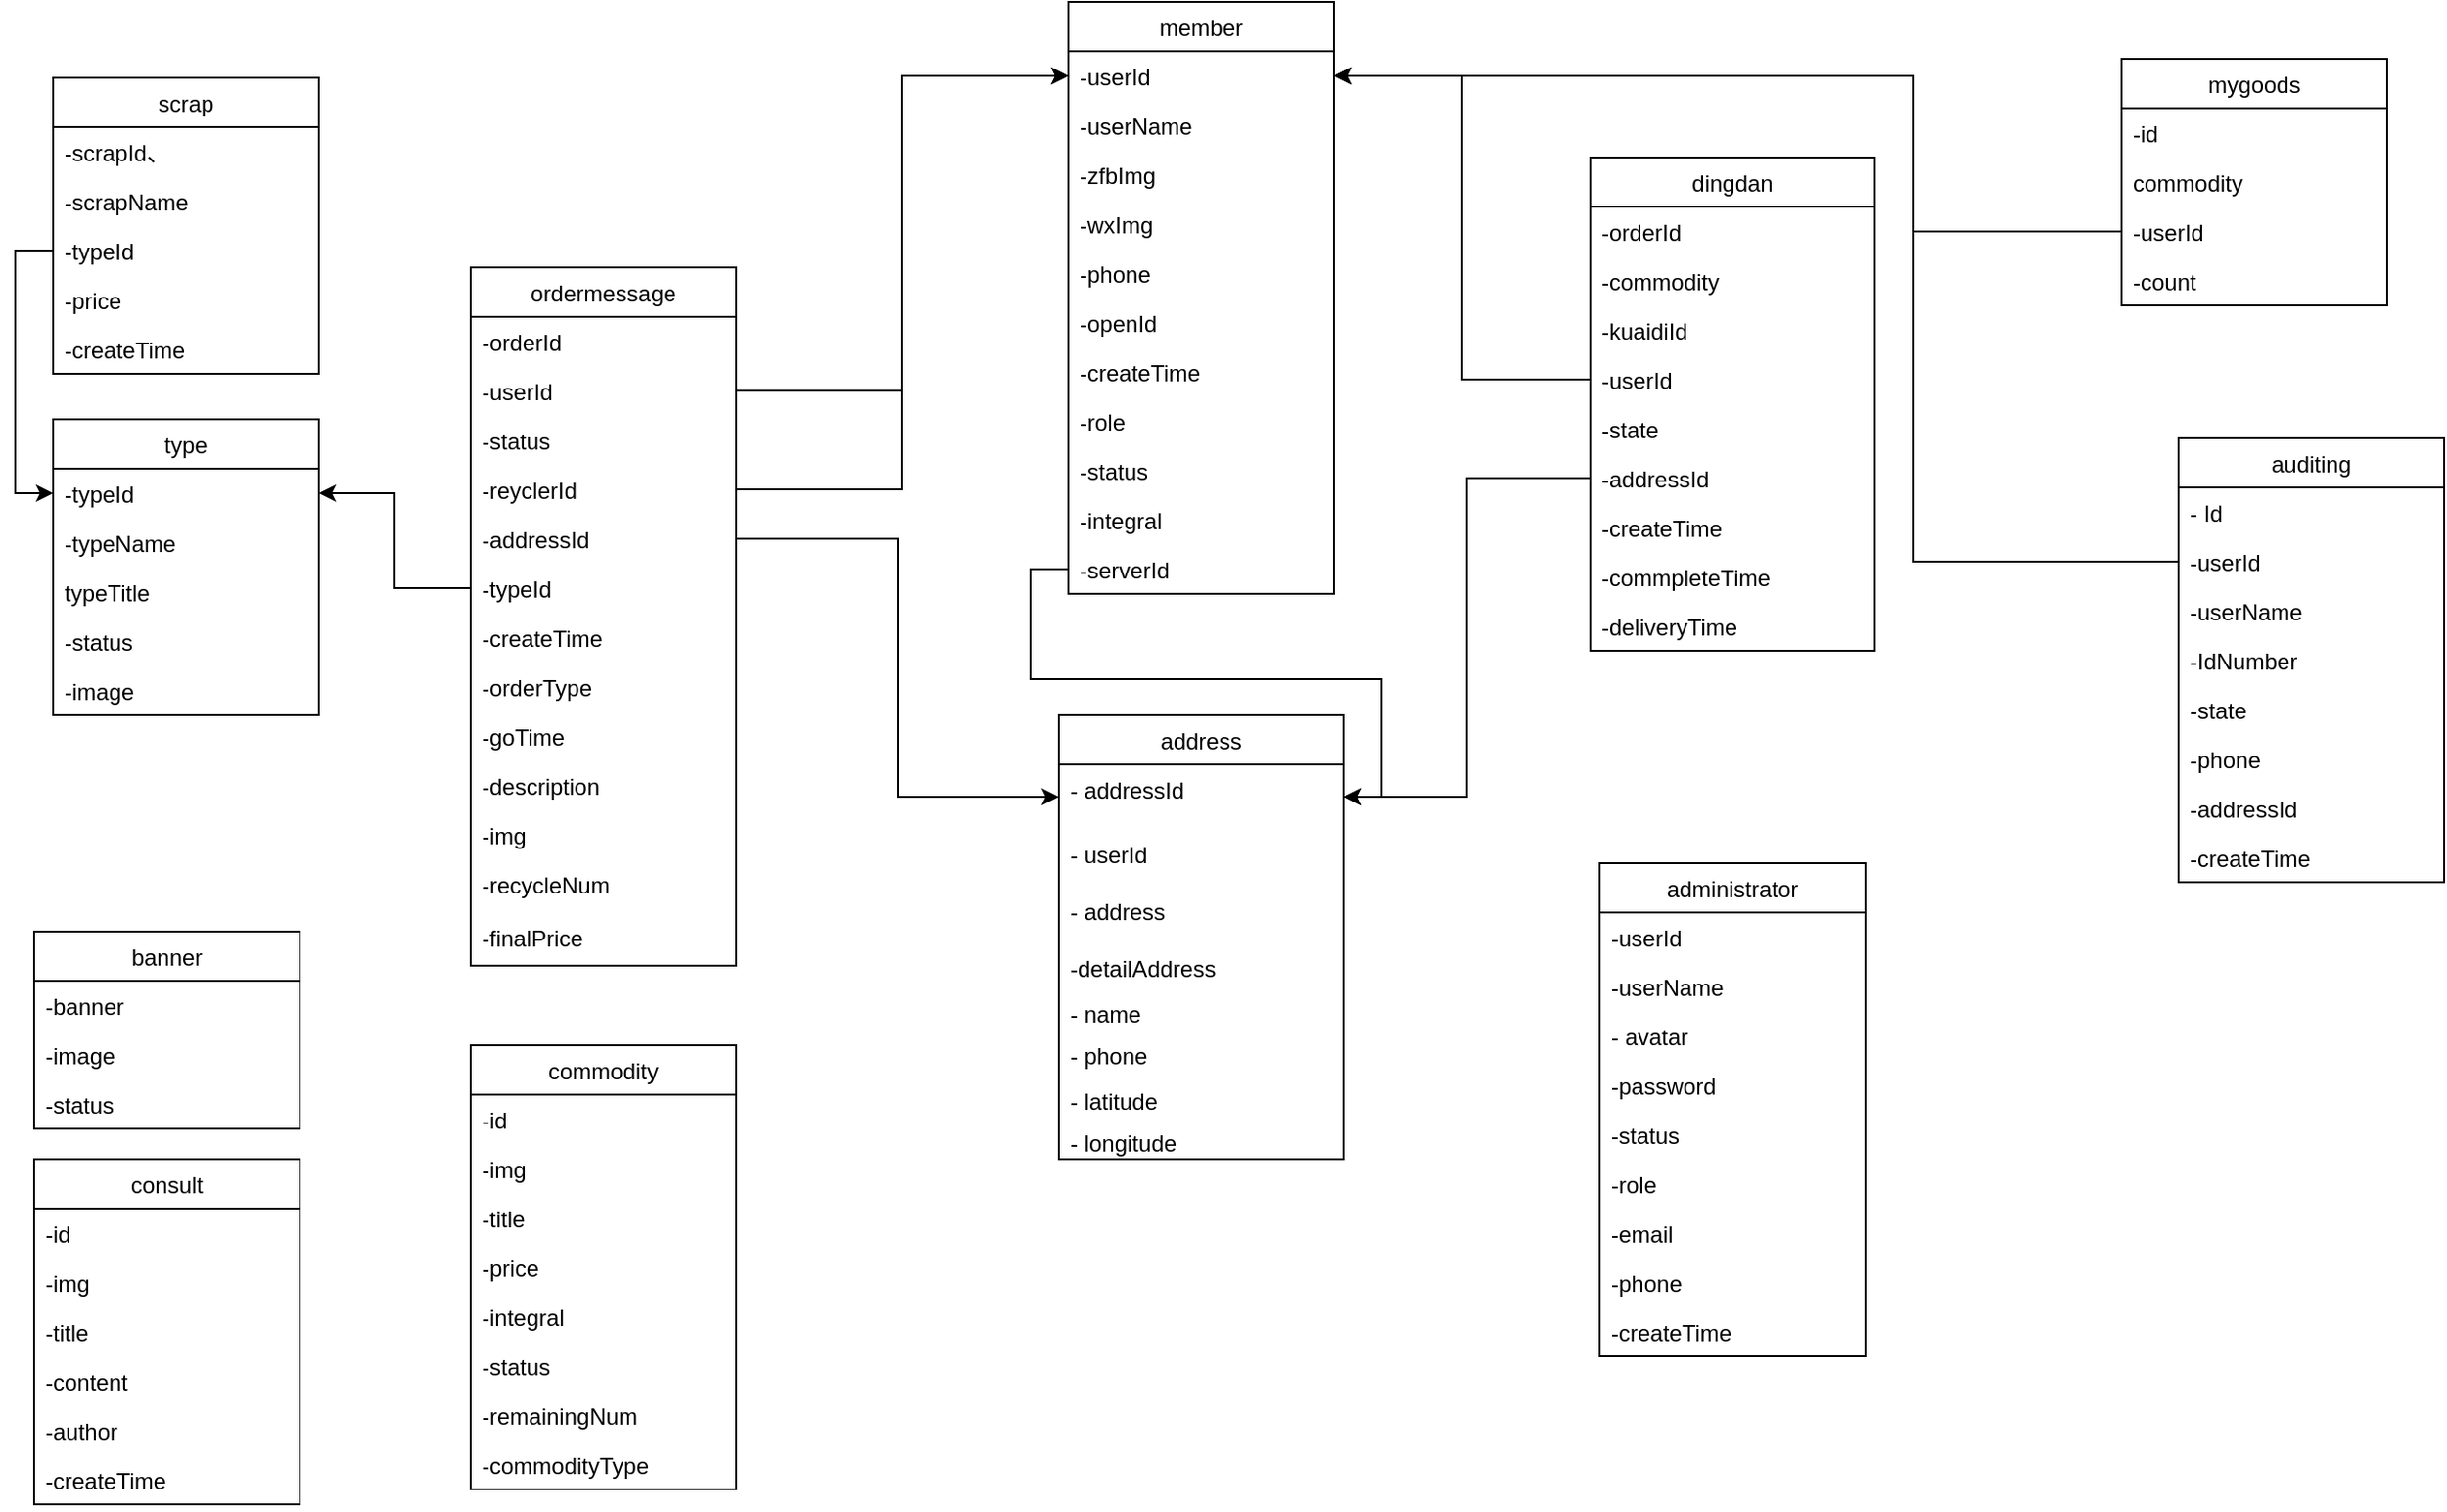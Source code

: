 <mxfile version="14.6.10" type="github">
  <diagram id="C5RBs43oDa-KdzZeNtuy" name="Page-1">
    <mxGraphModel dx="1483" dy="847" grid="1" gridSize="10" guides="1" tooltips="1" connect="1" arrows="1" fold="1" page="1" pageScale="1" pageWidth="827" pageHeight="1169" math="0" shadow="0">
      <root>
        <mxCell id="WIyWlLk6GJQsqaUBKTNV-0" />
        <mxCell id="WIyWlLk6GJQsqaUBKTNV-1" parent="WIyWlLk6GJQsqaUBKTNV-0" />
        <mxCell id="um6H1UrEPjCUcy2EtJAi-5" value="address" style="swimlane;fontStyle=0;childLayout=stackLayout;horizontal=1;startSize=26;fillColor=none;horizontalStack=0;resizeParent=1;resizeParentMax=0;resizeLast=0;collapsible=1;marginBottom=0;" vertex="1" parent="WIyWlLk6GJQsqaUBKTNV-1">
          <mxGeometry x="560" y="376" width="150" height="234" as="geometry">
            <mxRectangle x="550" y="176" width="70" height="26" as="alternateBounds" />
          </mxGeometry>
        </mxCell>
        <mxCell id="um6H1UrEPjCUcy2EtJAi-6" value="- addressId" style="text;strokeColor=none;fillColor=none;align=left;verticalAlign=top;spacingLeft=4;spacingRight=4;overflow=hidden;rotatable=0;points=[[0,0.5],[1,0.5]];portConstraint=eastwest;" vertex="1" parent="um6H1UrEPjCUcy2EtJAi-5">
          <mxGeometry y="26" width="150" height="34" as="geometry" />
        </mxCell>
        <mxCell id="um6H1UrEPjCUcy2EtJAi-9" value="- userId" style="text;strokeColor=none;fillColor=none;align=left;verticalAlign=top;spacingLeft=4;spacingRight=4;overflow=hidden;rotatable=0;points=[[0,0.5],[1,0.5]];portConstraint=eastwest;" vertex="1" parent="um6H1UrEPjCUcy2EtJAi-5">
          <mxGeometry y="60" width="150" height="30" as="geometry" />
        </mxCell>
        <mxCell id="um6H1UrEPjCUcy2EtJAi-7" value="- address" style="text;strokeColor=none;fillColor=none;align=left;verticalAlign=top;spacingLeft=4;spacingRight=4;overflow=hidden;rotatable=0;points=[[0,0.5],[1,0.5]];portConstraint=eastwest;" vertex="1" parent="um6H1UrEPjCUcy2EtJAi-5">
          <mxGeometry y="90" width="150" height="30" as="geometry" />
        </mxCell>
        <mxCell id="um6H1UrEPjCUcy2EtJAi-8" value="-detailAddress&#xa;" style="text;strokeColor=none;fillColor=none;align=left;verticalAlign=top;spacingLeft=4;spacingRight=4;overflow=hidden;rotatable=0;points=[[0,0.5],[1,0.5]];portConstraint=eastwest;" vertex="1" parent="um6H1UrEPjCUcy2EtJAi-5">
          <mxGeometry y="120" width="150" height="24" as="geometry" />
        </mxCell>
        <mxCell id="um6H1UrEPjCUcy2EtJAi-21" value="- name" style="text;strokeColor=none;fillColor=none;align=left;verticalAlign=top;spacingLeft=4;spacingRight=4;overflow=hidden;rotatable=0;points=[[0,0.5],[1,0.5]];portConstraint=eastwest;" vertex="1" parent="um6H1UrEPjCUcy2EtJAi-5">
          <mxGeometry y="144" width="150" height="22" as="geometry" />
        </mxCell>
        <mxCell id="um6H1UrEPjCUcy2EtJAi-20" value="- phone" style="text;strokeColor=none;fillColor=none;align=left;verticalAlign=top;spacingLeft=4;spacingRight=4;overflow=hidden;rotatable=0;points=[[0,0.5],[1,0.5]];portConstraint=eastwest;" vertex="1" parent="um6H1UrEPjCUcy2EtJAi-5">
          <mxGeometry y="166" width="150" height="24" as="geometry" />
        </mxCell>
        <mxCell id="um6H1UrEPjCUcy2EtJAi-19" value="- latitude" style="text;strokeColor=none;fillColor=none;align=left;verticalAlign=top;spacingLeft=4;spacingRight=4;overflow=hidden;rotatable=0;points=[[0,0.5],[1,0.5]];portConstraint=eastwest;" vertex="1" parent="um6H1UrEPjCUcy2EtJAi-5">
          <mxGeometry y="190" width="150" height="22" as="geometry" />
        </mxCell>
        <mxCell id="um6H1UrEPjCUcy2EtJAi-10" value="- longitude" style="text;strokeColor=none;fillColor=none;align=left;verticalAlign=top;spacingLeft=4;spacingRight=4;overflow=hidden;rotatable=0;points=[[0,0.5],[1,0.5]];portConstraint=eastwest;" vertex="1" parent="um6H1UrEPjCUcy2EtJAi-5">
          <mxGeometry y="212" width="150" height="22" as="geometry" />
        </mxCell>
        <mxCell id="um6H1UrEPjCUcy2EtJAi-11" value="auditing" style="swimlane;fontStyle=0;childLayout=stackLayout;horizontal=1;startSize=26;fillColor=none;horizontalStack=0;resizeParent=1;resizeParentMax=0;resizeLast=0;collapsible=1;marginBottom=0;" vertex="1" parent="WIyWlLk6GJQsqaUBKTNV-1">
          <mxGeometry x="1150" y="230" width="140" height="234" as="geometry">
            <mxRectangle x="1225" y="190" width="90" height="26" as="alternateBounds" />
          </mxGeometry>
        </mxCell>
        <mxCell id="um6H1UrEPjCUcy2EtJAi-32" value="- Id" style="text;strokeColor=none;fillColor=none;align=left;verticalAlign=top;spacingLeft=4;spacingRight=4;overflow=hidden;rotatable=0;points=[[0,0.5],[1,0.5]];portConstraint=eastwest;" vertex="1" parent="um6H1UrEPjCUcy2EtJAi-11">
          <mxGeometry y="26" width="140" height="26" as="geometry" />
        </mxCell>
        <mxCell id="um6H1UrEPjCUcy2EtJAi-12" value="-userId" style="text;strokeColor=none;fillColor=none;align=left;verticalAlign=top;spacingLeft=4;spacingRight=4;overflow=hidden;rotatable=0;points=[[0,0.5],[1,0.5]];portConstraint=eastwest;" vertex="1" parent="um6H1UrEPjCUcy2EtJAi-11">
          <mxGeometry y="52" width="140" height="26" as="geometry" />
        </mxCell>
        <mxCell id="um6H1UrEPjCUcy2EtJAi-13" value="-userName" style="text;strokeColor=none;fillColor=none;align=left;verticalAlign=top;spacingLeft=4;spacingRight=4;overflow=hidden;rotatable=0;points=[[0,0.5],[1,0.5]];portConstraint=eastwest;" vertex="1" parent="um6H1UrEPjCUcy2EtJAi-11">
          <mxGeometry y="78" width="140" height="26" as="geometry" />
        </mxCell>
        <mxCell id="um6H1UrEPjCUcy2EtJAi-15" value="-IdNumber" style="text;strokeColor=none;fillColor=none;align=left;verticalAlign=top;spacingLeft=4;spacingRight=4;overflow=hidden;rotatable=0;points=[[0,0.5],[1,0.5]];portConstraint=eastwest;" vertex="1" parent="um6H1UrEPjCUcy2EtJAi-11">
          <mxGeometry y="104" width="140" height="26" as="geometry" />
        </mxCell>
        <mxCell id="um6H1UrEPjCUcy2EtJAi-18" value="-state" style="text;strokeColor=none;fillColor=none;align=left;verticalAlign=top;spacingLeft=4;spacingRight=4;overflow=hidden;rotatable=0;points=[[0,0.5],[1,0.5]];portConstraint=eastwest;" vertex="1" parent="um6H1UrEPjCUcy2EtJAi-11">
          <mxGeometry y="130" width="140" height="26" as="geometry" />
        </mxCell>
        <mxCell id="um6H1UrEPjCUcy2EtJAi-17" value="-phone" style="text;strokeColor=none;fillColor=none;align=left;verticalAlign=top;spacingLeft=4;spacingRight=4;overflow=hidden;rotatable=0;points=[[0,0.5],[1,0.5]];portConstraint=eastwest;" vertex="1" parent="um6H1UrEPjCUcy2EtJAi-11">
          <mxGeometry y="156" width="140" height="26" as="geometry" />
        </mxCell>
        <mxCell id="um6H1UrEPjCUcy2EtJAi-16" value="-addressId" style="text;strokeColor=none;fillColor=none;align=left;verticalAlign=top;spacingLeft=4;spacingRight=4;overflow=hidden;rotatable=0;points=[[0,0.5],[1,0.5]];portConstraint=eastwest;" vertex="1" parent="um6H1UrEPjCUcy2EtJAi-11">
          <mxGeometry y="182" width="140" height="26" as="geometry" />
        </mxCell>
        <mxCell id="um6H1UrEPjCUcy2EtJAi-14" value="-createTime" style="text;strokeColor=none;fillColor=none;align=left;verticalAlign=top;spacingLeft=4;spacingRight=4;overflow=hidden;rotatable=0;points=[[0,0.5],[1,0.5]];portConstraint=eastwest;" vertex="1" parent="um6H1UrEPjCUcy2EtJAi-11">
          <mxGeometry y="208" width="140" height="26" as="geometry" />
        </mxCell>
        <mxCell id="um6H1UrEPjCUcy2EtJAi-22" value="administrator" style="swimlane;fontStyle=0;childLayout=stackLayout;horizontal=1;startSize=26;fillColor=none;horizontalStack=0;resizeParent=1;resizeParentMax=0;resizeLast=0;collapsible=1;marginBottom=0;" vertex="1" parent="WIyWlLk6GJQsqaUBKTNV-1">
          <mxGeometry x="845" y="454" width="140" height="260" as="geometry">
            <mxRectangle x="980" y="585" width="100" height="26" as="alternateBounds" />
          </mxGeometry>
        </mxCell>
        <mxCell id="um6H1UrEPjCUcy2EtJAi-23" value="-userId" style="text;strokeColor=none;fillColor=none;align=left;verticalAlign=top;spacingLeft=4;spacingRight=4;overflow=hidden;rotatable=0;points=[[0,0.5],[1,0.5]];portConstraint=eastwest;" vertex="1" parent="um6H1UrEPjCUcy2EtJAi-22">
          <mxGeometry y="26" width="140" height="26" as="geometry" />
        </mxCell>
        <mxCell id="um6H1UrEPjCUcy2EtJAi-24" value="-userName" style="text;strokeColor=none;fillColor=none;align=left;verticalAlign=top;spacingLeft=4;spacingRight=4;overflow=hidden;rotatable=0;points=[[0,0.5],[1,0.5]];portConstraint=eastwest;" vertex="1" parent="um6H1UrEPjCUcy2EtJAi-22">
          <mxGeometry y="52" width="140" height="26" as="geometry" />
        </mxCell>
        <mxCell id="um6H1UrEPjCUcy2EtJAi-29" value="- avatar" style="text;strokeColor=none;fillColor=none;align=left;verticalAlign=top;spacingLeft=4;spacingRight=4;overflow=hidden;rotatable=0;points=[[0,0.5],[1,0.5]];portConstraint=eastwest;" vertex="1" parent="um6H1UrEPjCUcy2EtJAi-22">
          <mxGeometry y="78" width="140" height="26" as="geometry" />
        </mxCell>
        <mxCell id="um6H1UrEPjCUcy2EtJAi-27" value="-password" style="text;strokeColor=none;fillColor=none;align=left;verticalAlign=top;spacingLeft=4;spacingRight=4;overflow=hidden;rotatable=0;points=[[0,0.5],[1,0.5]];portConstraint=eastwest;" vertex="1" parent="um6H1UrEPjCUcy2EtJAi-22">
          <mxGeometry y="104" width="140" height="26" as="geometry" />
        </mxCell>
        <mxCell id="um6H1UrEPjCUcy2EtJAi-31" value="-status" style="text;strokeColor=none;fillColor=none;align=left;verticalAlign=top;spacingLeft=4;spacingRight=4;overflow=hidden;rotatable=0;points=[[0,0.5],[1,0.5]];portConstraint=eastwest;" vertex="1" parent="um6H1UrEPjCUcy2EtJAi-22">
          <mxGeometry y="130" width="140" height="26" as="geometry" />
        </mxCell>
        <mxCell id="um6H1UrEPjCUcy2EtJAi-30" value="-role" style="text;strokeColor=none;fillColor=none;align=left;verticalAlign=top;spacingLeft=4;spacingRight=4;overflow=hidden;rotatable=0;points=[[0,0.5],[1,0.5]];portConstraint=eastwest;" vertex="1" parent="um6H1UrEPjCUcy2EtJAi-22">
          <mxGeometry y="156" width="140" height="26" as="geometry" />
        </mxCell>
        <mxCell id="um6H1UrEPjCUcy2EtJAi-28" value="-email" style="text;strokeColor=none;fillColor=none;align=left;verticalAlign=top;spacingLeft=4;spacingRight=4;overflow=hidden;rotatable=0;points=[[0,0.5],[1,0.5]];portConstraint=eastwest;" vertex="1" parent="um6H1UrEPjCUcy2EtJAi-22">
          <mxGeometry y="182" width="140" height="26" as="geometry" />
        </mxCell>
        <mxCell id="um6H1UrEPjCUcy2EtJAi-26" value="-phone" style="text;strokeColor=none;fillColor=none;align=left;verticalAlign=top;spacingLeft=4;spacingRight=4;overflow=hidden;rotatable=0;points=[[0,0.5],[1,0.5]];portConstraint=eastwest;" vertex="1" parent="um6H1UrEPjCUcy2EtJAi-22">
          <mxGeometry y="208" width="140" height="26" as="geometry" />
        </mxCell>
        <mxCell id="um6H1UrEPjCUcy2EtJAi-25" value="-createTime" style="text;strokeColor=none;fillColor=none;align=left;verticalAlign=top;spacingLeft=4;spacingRight=4;overflow=hidden;rotatable=0;points=[[0,0.5],[1,0.5]];portConstraint=eastwest;" vertex="1" parent="um6H1UrEPjCUcy2EtJAi-22">
          <mxGeometry y="234" width="140" height="26" as="geometry" />
        </mxCell>
        <mxCell id="um6H1UrEPjCUcy2EtJAi-33" value="banner" style="swimlane;fontStyle=0;childLayout=stackLayout;horizontal=1;startSize=26;fillColor=none;horizontalStack=0;resizeParent=1;resizeParentMax=0;resizeLast=0;collapsible=1;marginBottom=0;" vertex="1" parent="WIyWlLk6GJQsqaUBKTNV-1">
          <mxGeometry x="20" y="490" width="140" height="104" as="geometry">
            <mxRectangle x="1215" y="254" width="90" height="26" as="alternateBounds" />
          </mxGeometry>
        </mxCell>
        <mxCell id="um6H1UrEPjCUcy2EtJAi-34" value="-banner" style="text;strokeColor=none;fillColor=none;align=left;verticalAlign=top;spacingLeft=4;spacingRight=4;overflow=hidden;rotatable=0;points=[[0,0.5],[1,0.5]];portConstraint=eastwest;" vertex="1" parent="um6H1UrEPjCUcy2EtJAi-33">
          <mxGeometry y="26" width="140" height="26" as="geometry" />
        </mxCell>
        <mxCell id="um6H1UrEPjCUcy2EtJAi-35" value="-image" style="text;strokeColor=none;fillColor=none;align=left;verticalAlign=top;spacingLeft=4;spacingRight=4;overflow=hidden;rotatable=0;points=[[0,0.5],[1,0.5]];portConstraint=eastwest;" vertex="1" parent="um6H1UrEPjCUcy2EtJAi-33">
          <mxGeometry y="52" width="140" height="26" as="geometry" />
        </mxCell>
        <mxCell id="um6H1UrEPjCUcy2EtJAi-37" value="-status" style="text;strokeColor=none;fillColor=none;align=left;verticalAlign=top;spacingLeft=4;spacingRight=4;overflow=hidden;rotatable=0;points=[[0,0.5],[1,0.5]];portConstraint=eastwest;" vertex="1" parent="um6H1UrEPjCUcy2EtJAi-33">
          <mxGeometry y="78" width="140" height="26" as="geometry" />
        </mxCell>
        <mxCell id="um6H1UrEPjCUcy2EtJAi-42" value="commodity" style="swimlane;fontStyle=0;childLayout=stackLayout;horizontal=1;startSize=26;fillColor=none;horizontalStack=0;resizeParent=1;resizeParentMax=0;resizeLast=0;collapsible=1;marginBottom=0;" vertex="1" parent="WIyWlLk6GJQsqaUBKTNV-1">
          <mxGeometry x="250" y="550" width="140" height="234" as="geometry">
            <mxRectangle x="1210" y="330" width="90" height="26" as="alternateBounds" />
          </mxGeometry>
        </mxCell>
        <mxCell id="um6H1UrEPjCUcy2EtJAi-43" value="-id" style="text;strokeColor=none;fillColor=none;align=left;verticalAlign=top;spacingLeft=4;spacingRight=4;overflow=hidden;rotatable=0;points=[[0,0.5],[1,0.5]];portConstraint=eastwest;" vertex="1" parent="um6H1UrEPjCUcy2EtJAi-42">
          <mxGeometry y="26" width="140" height="26" as="geometry" />
        </mxCell>
        <mxCell id="um6H1UrEPjCUcy2EtJAi-44" value="-img" style="text;strokeColor=none;fillColor=none;align=left;verticalAlign=top;spacingLeft=4;spacingRight=4;overflow=hidden;rotatable=0;points=[[0,0.5],[1,0.5]];portConstraint=eastwest;" vertex="1" parent="um6H1UrEPjCUcy2EtJAi-42">
          <mxGeometry y="52" width="140" height="26" as="geometry" />
        </mxCell>
        <mxCell id="um6H1UrEPjCUcy2EtJAi-45" value="-title" style="text;strokeColor=none;fillColor=none;align=left;verticalAlign=top;spacingLeft=4;spacingRight=4;overflow=hidden;rotatable=0;points=[[0,0.5],[1,0.5]];portConstraint=eastwest;" vertex="1" parent="um6H1UrEPjCUcy2EtJAi-42">
          <mxGeometry y="78" width="140" height="26" as="geometry" />
        </mxCell>
        <mxCell id="um6H1UrEPjCUcy2EtJAi-50" value="-price" style="text;strokeColor=none;fillColor=none;align=left;verticalAlign=top;spacingLeft=4;spacingRight=4;overflow=hidden;rotatable=0;points=[[0,0.5],[1,0.5]];portConstraint=eastwest;" vertex="1" parent="um6H1UrEPjCUcy2EtJAi-42">
          <mxGeometry y="104" width="140" height="26" as="geometry" />
        </mxCell>
        <mxCell id="um6H1UrEPjCUcy2EtJAi-49" value="-integral" style="text;strokeColor=none;fillColor=none;align=left;verticalAlign=top;spacingLeft=4;spacingRight=4;overflow=hidden;rotatable=0;points=[[0,0.5],[1,0.5]];portConstraint=eastwest;" vertex="1" parent="um6H1UrEPjCUcy2EtJAi-42">
          <mxGeometry y="130" width="140" height="26" as="geometry" />
        </mxCell>
        <mxCell id="um6H1UrEPjCUcy2EtJAi-48" value="-status" style="text;strokeColor=none;fillColor=none;align=left;verticalAlign=top;spacingLeft=4;spacingRight=4;overflow=hidden;rotatable=0;points=[[0,0.5],[1,0.5]];portConstraint=eastwest;" vertex="1" parent="um6H1UrEPjCUcy2EtJAi-42">
          <mxGeometry y="156" width="140" height="26" as="geometry" />
        </mxCell>
        <mxCell id="um6H1UrEPjCUcy2EtJAi-47" value="-remainingNum" style="text;strokeColor=none;fillColor=none;align=left;verticalAlign=top;spacingLeft=4;spacingRight=4;overflow=hidden;rotatable=0;points=[[0,0.5],[1,0.5]];portConstraint=eastwest;" vertex="1" parent="um6H1UrEPjCUcy2EtJAi-42">
          <mxGeometry y="182" width="140" height="26" as="geometry" />
        </mxCell>
        <mxCell id="um6H1UrEPjCUcy2EtJAi-46" value="-commodityType" style="text;strokeColor=none;fillColor=none;align=left;verticalAlign=top;spacingLeft=4;spacingRight=4;overflow=hidden;rotatable=0;points=[[0,0.5],[1,0.5]];portConstraint=eastwest;" vertex="1" parent="um6H1UrEPjCUcy2EtJAi-42">
          <mxGeometry y="208" width="140" height="26" as="geometry" />
        </mxCell>
        <mxCell id="um6H1UrEPjCUcy2EtJAi-51" value="consult" style="swimlane;fontStyle=0;childLayout=stackLayout;horizontal=1;startSize=26;fillColor=none;horizontalStack=0;resizeParent=1;resizeParentMax=0;resizeLast=0;collapsible=1;marginBottom=0;" vertex="1" parent="WIyWlLk6GJQsqaUBKTNV-1">
          <mxGeometry x="20" y="610" width="140" height="182" as="geometry">
            <mxRectangle x="20" y="610" width="90" height="26" as="alternateBounds" />
          </mxGeometry>
        </mxCell>
        <mxCell id="um6H1UrEPjCUcy2EtJAi-52" value="-id" style="text;strokeColor=none;fillColor=none;align=left;verticalAlign=top;spacingLeft=4;spacingRight=4;overflow=hidden;rotatable=0;points=[[0,0.5],[1,0.5]];portConstraint=eastwest;" vertex="1" parent="um6H1UrEPjCUcy2EtJAi-51">
          <mxGeometry y="26" width="140" height="26" as="geometry" />
        </mxCell>
        <mxCell id="um6H1UrEPjCUcy2EtJAi-53" value="-img" style="text;strokeColor=none;fillColor=none;align=left;verticalAlign=top;spacingLeft=4;spacingRight=4;overflow=hidden;rotatable=0;points=[[0,0.5],[1,0.5]];portConstraint=eastwest;" vertex="1" parent="um6H1UrEPjCUcy2EtJAi-51">
          <mxGeometry y="52" width="140" height="26" as="geometry" />
        </mxCell>
        <mxCell id="um6H1UrEPjCUcy2EtJAi-54" value="-title" style="text;strokeColor=none;fillColor=none;align=left;verticalAlign=top;spacingLeft=4;spacingRight=4;overflow=hidden;rotatable=0;points=[[0,0.5],[1,0.5]];portConstraint=eastwest;" vertex="1" parent="um6H1UrEPjCUcy2EtJAi-51">
          <mxGeometry y="78" width="140" height="26" as="geometry" />
        </mxCell>
        <mxCell id="um6H1UrEPjCUcy2EtJAi-55" value="-content" style="text;strokeColor=none;fillColor=none;align=left;verticalAlign=top;spacingLeft=4;spacingRight=4;overflow=hidden;rotatable=0;points=[[0,0.5],[1,0.5]];portConstraint=eastwest;" vertex="1" parent="um6H1UrEPjCUcy2EtJAi-51">
          <mxGeometry y="104" width="140" height="26" as="geometry" />
        </mxCell>
        <mxCell id="um6H1UrEPjCUcy2EtJAi-56" value="-author" style="text;strokeColor=none;fillColor=none;align=left;verticalAlign=top;spacingLeft=4;spacingRight=4;overflow=hidden;rotatable=0;points=[[0,0.5],[1,0.5]];portConstraint=eastwest;" vertex="1" parent="um6H1UrEPjCUcy2EtJAi-51">
          <mxGeometry y="130" width="140" height="26" as="geometry" />
        </mxCell>
        <mxCell id="um6H1UrEPjCUcy2EtJAi-57" value="-createTime" style="text;strokeColor=none;fillColor=none;align=left;verticalAlign=top;spacingLeft=4;spacingRight=4;overflow=hidden;rotatable=0;points=[[0,0.5],[1,0.5]];portConstraint=eastwest;" vertex="1" parent="um6H1UrEPjCUcy2EtJAi-51">
          <mxGeometry y="156" width="140" height="26" as="geometry" />
        </mxCell>
        <mxCell id="um6H1UrEPjCUcy2EtJAi-60" value="dingdan" style="swimlane;fontStyle=0;childLayout=stackLayout;horizontal=1;startSize=26;fillColor=none;horizontalStack=0;resizeParent=1;resizeParentMax=0;resizeLast=0;collapsible=1;marginBottom=0;" vertex="1" parent="WIyWlLk6GJQsqaUBKTNV-1">
          <mxGeometry x="840" y="82" width="150" height="260" as="geometry">
            <mxRectangle x="880" y="400" width="90" height="26" as="alternateBounds" />
          </mxGeometry>
        </mxCell>
        <mxCell id="um6H1UrEPjCUcy2EtJAi-61" value="-orderId" style="text;strokeColor=none;fillColor=none;align=left;verticalAlign=top;spacingLeft=4;spacingRight=4;overflow=hidden;rotatable=0;points=[[0,0.5],[1,0.5]];portConstraint=eastwest;" vertex="1" parent="um6H1UrEPjCUcy2EtJAi-60">
          <mxGeometry y="26" width="150" height="26" as="geometry" />
        </mxCell>
        <mxCell id="um6H1UrEPjCUcy2EtJAi-62" value="-commodity" style="text;strokeColor=none;fillColor=none;align=left;verticalAlign=top;spacingLeft=4;spacingRight=4;overflow=hidden;rotatable=0;points=[[0,0.5],[1,0.5]];portConstraint=eastwest;" vertex="1" parent="um6H1UrEPjCUcy2EtJAi-60">
          <mxGeometry y="52" width="150" height="26" as="geometry" />
        </mxCell>
        <mxCell id="um6H1UrEPjCUcy2EtJAi-63" value="-kuaidiId" style="text;strokeColor=none;fillColor=none;align=left;verticalAlign=top;spacingLeft=4;spacingRight=4;overflow=hidden;rotatable=0;points=[[0,0.5],[1,0.5]];portConstraint=eastwest;" vertex="1" parent="um6H1UrEPjCUcy2EtJAi-60">
          <mxGeometry y="78" width="150" height="26" as="geometry" />
        </mxCell>
        <mxCell id="um6H1UrEPjCUcy2EtJAi-64" value="-userId" style="text;strokeColor=none;fillColor=none;align=left;verticalAlign=top;spacingLeft=4;spacingRight=4;overflow=hidden;rotatable=0;points=[[0,0.5],[1,0.5]];portConstraint=eastwest;" vertex="1" parent="um6H1UrEPjCUcy2EtJAi-60">
          <mxGeometry y="104" width="150" height="26" as="geometry" />
        </mxCell>
        <mxCell id="um6H1UrEPjCUcy2EtJAi-65" value="-state" style="text;strokeColor=none;fillColor=none;align=left;verticalAlign=top;spacingLeft=4;spacingRight=4;overflow=hidden;rotatable=0;points=[[0,0.5],[1,0.5]];portConstraint=eastwest;" vertex="1" parent="um6H1UrEPjCUcy2EtJAi-60">
          <mxGeometry y="130" width="150" height="26" as="geometry" />
        </mxCell>
        <mxCell id="um6H1UrEPjCUcy2EtJAi-66" value="-addressId" style="text;strokeColor=none;fillColor=none;align=left;verticalAlign=top;spacingLeft=4;spacingRight=4;overflow=hidden;rotatable=0;points=[[0,0.5],[1,0.5]];portConstraint=eastwest;" vertex="1" parent="um6H1UrEPjCUcy2EtJAi-60">
          <mxGeometry y="156" width="150" height="26" as="geometry" />
        </mxCell>
        <mxCell id="um6H1UrEPjCUcy2EtJAi-67" value="-createTime" style="text;strokeColor=none;fillColor=none;align=left;verticalAlign=top;spacingLeft=4;spacingRight=4;overflow=hidden;rotatable=0;points=[[0,0.5],[1,0.5]];portConstraint=eastwest;" vertex="1" parent="um6H1UrEPjCUcy2EtJAi-60">
          <mxGeometry y="182" width="150" height="26" as="geometry" />
        </mxCell>
        <mxCell id="um6H1UrEPjCUcy2EtJAi-69" value="-commpleteTime" style="text;strokeColor=none;fillColor=none;align=left;verticalAlign=top;spacingLeft=4;spacingRight=4;overflow=hidden;rotatable=0;points=[[0,0.5],[1,0.5]];portConstraint=eastwest;" vertex="1" parent="um6H1UrEPjCUcy2EtJAi-60">
          <mxGeometry y="208" width="150" height="26" as="geometry" />
        </mxCell>
        <mxCell id="um6H1UrEPjCUcy2EtJAi-68" value="-deliveryTime" style="text;strokeColor=none;fillColor=none;align=left;verticalAlign=top;spacingLeft=4;spacingRight=4;overflow=hidden;rotatable=0;points=[[0,0.5],[1,0.5]];portConstraint=eastwest;" vertex="1" parent="um6H1UrEPjCUcy2EtJAi-60">
          <mxGeometry y="234" width="150" height="26" as="geometry" />
        </mxCell>
        <mxCell id="um6H1UrEPjCUcy2EtJAi-70" value="member" style="swimlane;fontStyle=0;childLayout=stackLayout;horizontal=1;startSize=26;fillColor=none;horizontalStack=0;resizeParent=1;resizeParentMax=0;resizeLast=0;collapsible=1;marginBottom=0;" vertex="1" parent="WIyWlLk6GJQsqaUBKTNV-1">
          <mxGeometry x="565" width="140" height="312" as="geometry">
            <mxRectangle x="450" y="40" width="90" height="26" as="alternateBounds" />
          </mxGeometry>
        </mxCell>
        <mxCell id="um6H1UrEPjCUcy2EtJAi-71" value="-userId" style="text;strokeColor=none;fillColor=none;align=left;verticalAlign=top;spacingLeft=4;spacingRight=4;overflow=hidden;rotatable=0;points=[[0,0.5],[1,0.5]];portConstraint=eastwest;" vertex="1" parent="um6H1UrEPjCUcy2EtJAi-70">
          <mxGeometry y="26" width="140" height="26" as="geometry" />
        </mxCell>
        <mxCell id="um6H1UrEPjCUcy2EtJAi-72" value="-userName" style="text;strokeColor=none;fillColor=none;align=left;verticalAlign=top;spacingLeft=4;spacingRight=4;overflow=hidden;rotatable=0;points=[[0,0.5],[1,0.5]];portConstraint=eastwest;" vertex="1" parent="um6H1UrEPjCUcy2EtJAi-70">
          <mxGeometry y="52" width="140" height="26" as="geometry" />
        </mxCell>
        <mxCell id="um6H1UrEPjCUcy2EtJAi-73" value="-zfbImg" style="text;strokeColor=none;fillColor=none;align=left;verticalAlign=top;spacingLeft=4;spacingRight=4;overflow=hidden;rotatable=0;points=[[0,0.5],[1,0.5]];portConstraint=eastwest;" vertex="1" parent="um6H1UrEPjCUcy2EtJAi-70">
          <mxGeometry y="78" width="140" height="26" as="geometry" />
        </mxCell>
        <mxCell id="um6H1UrEPjCUcy2EtJAi-74" value="-wxImg" style="text;strokeColor=none;fillColor=none;align=left;verticalAlign=top;spacingLeft=4;spacingRight=4;overflow=hidden;rotatable=0;points=[[0,0.5],[1,0.5]];portConstraint=eastwest;" vertex="1" parent="um6H1UrEPjCUcy2EtJAi-70">
          <mxGeometry y="104" width="140" height="26" as="geometry" />
        </mxCell>
        <mxCell id="um6H1UrEPjCUcy2EtJAi-75" value="-phone" style="text;strokeColor=none;fillColor=none;align=left;verticalAlign=top;spacingLeft=4;spacingRight=4;overflow=hidden;rotatable=0;points=[[0,0.5],[1,0.5]];portConstraint=eastwest;" vertex="1" parent="um6H1UrEPjCUcy2EtJAi-70">
          <mxGeometry y="130" width="140" height="26" as="geometry" />
        </mxCell>
        <mxCell id="um6H1UrEPjCUcy2EtJAi-76" value="-openId" style="text;strokeColor=none;fillColor=none;align=left;verticalAlign=top;spacingLeft=4;spacingRight=4;overflow=hidden;rotatable=0;points=[[0,0.5],[1,0.5]];portConstraint=eastwest;" vertex="1" parent="um6H1UrEPjCUcy2EtJAi-70">
          <mxGeometry y="156" width="140" height="26" as="geometry" />
        </mxCell>
        <mxCell id="um6H1UrEPjCUcy2EtJAi-77" value="-createTime" style="text;strokeColor=none;fillColor=none;align=left;verticalAlign=top;spacingLeft=4;spacingRight=4;overflow=hidden;rotatable=0;points=[[0,0.5],[1,0.5]];portConstraint=eastwest;" vertex="1" parent="um6H1UrEPjCUcy2EtJAi-70">
          <mxGeometry y="182" width="140" height="26" as="geometry" />
        </mxCell>
        <mxCell id="um6H1UrEPjCUcy2EtJAi-78" value="-role" style="text;strokeColor=none;fillColor=none;align=left;verticalAlign=top;spacingLeft=4;spacingRight=4;overflow=hidden;rotatable=0;points=[[0,0.5],[1,0.5]];portConstraint=eastwest;" vertex="1" parent="um6H1UrEPjCUcy2EtJAi-70">
          <mxGeometry y="208" width="140" height="26" as="geometry" />
        </mxCell>
        <mxCell id="um6H1UrEPjCUcy2EtJAi-79" value="-status" style="text;strokeColor=none;fillColor=none;align=left;verticalAlign=top;spacingLeft=4;spacingRight=4;overflow=hidden;rotatable=0;points=[[0,0.5],[1,0.5]];portConstraint=eastwest;" vertex="1" parent="um6H1UrEPjCUcy2EtJAi-70">
          <mxGeometry y="234" width="140" height="26" as="geometry" />
        </mxCell>
        <mxCell id="um6H1UrEPjCUcy2EtJAi-90" value="-integral" style="text;strokeColor=none;fillColor=none;align=left;verticalAlign=top;spacingLeft=4;spacingRight=4;overflow=hidden;rotatable=0;points=[[0,0.5],[1,0.5]];portConstraint=eastwest;" vertex="1" parent="um6H1UrEPjCUcy2EtJAi-70">
          <mxGeometry y="260" width="140" height="26" as="geometry" />
        </mxCell>
        <mxCell id="um6H1UrEPjCUcy2EtJAi-91" value="-serverId" style="text;strokeColor=none;fillColor=none;align=left;verticalAlign=top;spacingLeft=4;spacingRight=4;overflow=hidden;rotatable=0;points=[[0,0.5],[1,0.5]];portConstraint=eastwest;" vertex="1" parent="um6H1UrEPjCUcy2EtJAi-70">
          <mxGeometry y="286" width="140" height="26" as="geometry" />
        </mxCell>
        <mxCell id="um6H1UrEPjCUcy2EtJAi-92" value="mygoods" style="swimlane;fontStyle=0;childLayout=stackLayout;horizontal=1;startSize=26;fillColor=none;horizontalStack=0;resizeParent=1;resizeParentMax=0;resizeLast=0;collapsible=1;marginBottom=0;" vertex="1" parent="WIyWlLk6GJQsqaUBKTNV-1">
          <mxGeometry x="1120" y="30" width="140" height="130" as="geometry">
            <mxRectangle x="640" y="700" width="90" height="26" as="alternateBounds" />
          </mxGeometry>
        </mxCell>
        <mxCell id="um6H1UrEPjCUcy2EtJAi-93" value="-id" style="text;strokeColor=none;fillColor=none;align=left;verticalAlign=top;spacingLeft=4;spacingRight=4;overflow=hidden;rotatable=0;points=[[0,0.5],[1,0.5]];portConstraint=eastwest;" vertex="1" parent="um6H1UrEPjCUcy2EtJAi-92">
          <mxGeometry y="26" width="140" height="26" as="geometry" />
        </mxCell>
        <mxCell id="um6H1UrEPjCUcy2EtJAi-94" value="commodity" style="text;strokeColor=none;fillColor=none;align=left;verticalAlign=top;spacingLeft=4;spacingRight=4;overflow=hidden;rotatable=0;points=[[0,0.5],[1,0.5]];portConstraint=eastwest;" vertex="1" parent="um6H1UrEPjCUcy2EtJAi-92">
          <mxGeometry y="52" width="140" height="26" as="geometry" />
        </mxCell>
        <mxCell id="um6H1UrEPjCUcy2EtJAi-95" value="-userId" style="text;strokeColor=none;fillColor=none;align=left;verticalAlign=top;spacingLeft=4;spacingRight=4;overflow=hidden;rotatable=0;points=[[0,0.5],[1,0.5]];portConstraint=eastwest;" vertex="1" parent="um6H1UrEPjCUcy2EtJAi-92">
          <mxGeometry y="78" width="140" height="26" as="geometry" />
        </mxCell>
        <mxCell id="um6H1UrEPjCUcy2EtJAi-96" value="-count" style="text;strokeColor=none;fillColor=none;align=left;verticalAlign=top;spacingLeft=4;spacingRight=4;overflow=hidden;rotatable=0;points=[[0,0.5],[1,0.5]];portConstraint=eastwest;" vertex="1" parent="um6H1UrEPjCUcy2EtJAi-92">
          <mxGeometry y="104" width="140" height="26" as="geometry" />
        </mxCell>
        <mxCell id="um6H1UrEPjCUcy2EtJAi-109" value="ordermessage" style="swimlane;fontStyle=0;childLayout=stackLayout;horizontal=1;startSize=26;fillColor=none;horizontalStack=0;resizeParent=1;resizeParentMax=0;resizeLast=0;collapsible=1;marginBottom=0;" vertex="1" parent="WIyWlLk6GJQsqaUBKTNV-1">
          <mxGeometry x="250" y="140" width="140" height="368" as="geometry">
            <mxRectangle x="230" y="150" width="90" height="26" as="alternateBounds" />
          </mxGeometry>
        </mxCell>
        <mxCell id="um6H1UrEPjCUcy2EtJAi-110" value="-orderId" style="text;strokeColor=none;fillColor=none;align=left;verticalAlign=top;spacingLeft=4;spacingRight=4;overflow=hidden;rotatable=0;points=[[0,0.5],[1,0.5]];portConstraint=eastwest;" vertex="1" parent="um6H1UrEPjCUcy2EtJAi-109">
          <mxGeometry y="26" width="140" height="26" as="geometry" />
        </mxCell>
        <mxCell id="um6H1UrEPjCUcy2EtJAi-111" value="-userId" style="text;strokeColor=none;fillColor=none;align=left;verticalAlign=top;spacingLeft=4;spacingRight=4;overflow=hidden;rotatable=0;points=[[0,0.5],[1,0.5]];portConstraint=eastwest;" vertex="1" parent="um6H1UrEPjCUcy2EtJAi-109">
          <mxGeometry y="52" width="140" height="26" as="geometry" />
        </mxCell>
        <mxCell id="um6H1UrEPjCUcy2EtJAi-112" value="-status" style="text;strokeColor=none;fillColor=none;align=left;verticalAlign=top;spacingLeft=4;spacingRight=4;overflow=hidden;rotatable=0;points=[[0,0.5],[1,0.5]];portConstraint=eastwest;" vertex="1" parent="um6H1UrEPjCUcy2EtJAi-109">
          <mxGeometry y="78" width="140" height="26" as="geometry" />
        </mxCell>
        <mxCell id="um6H1UrEPjCUcy2EtJAi-113" value="-reyclerId" style="text;strokeColor=none;fillColor=none;align=left;verticalAlign=top;spacingLeft=4;spacingRight=4;overflow=hidden;rotatable=0;points=[[0,0.5],[1,0.5]];portConstraint=eastwest;" vertex="1" parent="um6H1UrEPjCUcy2EtJAi-109">
          <mxGeometry y="104" width="140" height="26" as="geometry" />
        </mxCell>
        <mxCell id="um6H1UrEPjCUcy2EtJAi-114" value="-addressId" style="text;strokeColor=none;fillColor=none;align=left;verticalAlign=top;spacingLeft=4;spacingRight=4;overflow=hidden;rotatable=0;points=[[0,0.5],[1,0.5]];portConstraint=eastwest;" vertex="1" parent="um6H1UrEPjCUcy2EtJAi-109">
          <mxGeometry y="130" width="140" height="26" as="geometry" />
        </mxCell>
        <mxCell id="um6H1UrEPjCUcy2EtJAi-115" value="-typeId" style="text;strokeColor=none;fillColor=none;align=left;verticalAlign=top;spacingLeft=4;spacingRight=4;overflow=hidden;rotatable=0;points=[[0,0.5],[1,0.5]];portConstraint=eastwest;" vertex="1" parent="um6H1UrEPjCUcy2EtJAi-109">
          <mxGeometry y="156" width="140" height="26" as="geometry" />
        </mxCell>
        <mxCell id="um6H1UrEPjCUcy2EtJAi-116" value="-createTime" style="text;strokeColor=none;fillColor=none;align=left;verticalAlign=top;spacingLeft=4;spacingRight=4;overflow=hidden;rotatable=0;points=[[0,0.5],[1,0.5]];portConstraint=eastwest;" vertex="1" parent="um6H1UrEPjCUcy2EtJAi-109">
          <mxGeometry y="182" width="140" height="26" as="geometry" />
        </mxCell>
        <mxCell id="um6H1UrEPjCUcy2EtJAi-117" value="-orderType" style="text;strokeColor=none;fillColor=none;align=left;verticalAlign=top;spacingLeft=4;spacingRight=4;overflow=hidden;rotatable=0;points=[[0,0.5],[1,0.5]];portConstraint=eastwest;" vertex="1" parent="um6H1UrEPjCUcy2EtJAi-109">
          <mxGeometry y="208" width="140" height="26" as="geometry" />
        </mxCell>
        <mxCell id="um6H1UrEPjCUcy2EtJAi-118" value="-goTime" style="text;strokeColor=none;fillColor=none;align=left;verticalAlign=top;spacingLeft=4;spacingRight=4;overflow=hidden;rotatable=0;points=[[0,0.5],[1,0.5]];portConstraint=eastwest;" vertex="1" parent="um6H1UrEPjCUcy2EtJAi-109">
          <mxGeometry y="234" width="140" height="26" as="geometry" />
        </mxCell>
        <mxCell id="um6H1UrEPjCUcy2EtJAi-119" value="-description" style="text;strokeColor=none;fillColor=none;align=left;verticalAlign=top;spacingLeft=4;spacingRight=4;overflow=hidden;rotatable=0;points=[[0,0.5],[1,0.5]];portConstraint=eastwest;" vertex="1" parent="um6H1UrEPjCUcy2EtJAi-109">
          <mxGeometry y="260" width="140" height="26" as="geometry" />
        </mxCell>
        <mxCell id="um6H1UrEPjCUcy2EtJAi-120" value="-img" style="text;strokeColor=none;fillColor=none;align=left;verticalAlign=top;spacingLeft=4;spacingRight=4;overflow=hidden;rotatable=0;points=[[0,0.5],[1,0.5]];portConstraint=eastwest;" vertex="1" parent="um6H1UrEPjCUcy2EtJAi-109">
          <mxGeometry y="286" width="140" height="26" as="geometry" />
        </mxCell>
        <mxCell id="um6H1UrEPjCUcy2EtJAi-121" value="-recycleNum" style="text;strokeColor=none;fillColor=none;align=left;verticalAlign=top;spacingLeft=4;spacingRight=4;overflow=hidden;rotatable=0;points=[[0,0.5],[1,0.5]];portConstraint=eastwest;" vertex="1" parent="um6H1UrEPjCUcy2EtJAi-109">
          <mxGeometry y="312" width="140" height="28" as="geometry" />
        </mxCell>
        <mxCell id="um6H1UrEPjCUcy2EtJAi-122" value="-finalPrice" style="text;strokeColor=none;fillColor=none;align=left;verticalAlign=top;spacingLeft=4;spacingRight=4;overflow=hidden;rotatable=0;points=[[0,0.5],[1,0.5]];portConstraint=eastwest;" vertex="1" parent="um6H1UrEPjCUcy2EtJAi-109">
          <mxGeometry y="340" width="140" height="28" as="geometry" />
        </mxCell>
        <mxCell id="um6H1UrEPjCUcy2EtJAi-123" value="scrap" style="swimlane;fontStyle=0;childLayout=stackLayout;horizontal=1;startSize=26;fillColor=none;horizontalStack=0;resizeParent=1;resizeParentMax=0;resizeLast=0;collapsible=1;marginBottom=0;" vertex="1" parent="WIyWlLk6GJQsqaUBKTNV-1">
          <mxGeometry x="30" y="40" width="140" height="156" as="geometry">
            <mxRectangle x="30" y="106" width="90" height="26" as="alternateBounds" />
          </mxGeometry>
        </mxCell>
        <mxCell id="um6H1UrEPjCUcy2EtJAi-124" value="-scrapId、" style="text;strokeColor=none;fillColor=none;align=left;verticalAlign=top;spacingLeft=4;spacingRight=4;overflow=hidden;rotatable=0;points=[[0,0.5],[1,0.5]];portConstraint=eastwest;" vertex="1" parent="um6H1UrEPjCUcy2EtJAi-123">
          <mxGeometry y="26" width="140" height="26" as="geometry" />
        </mxCell>
        <mxCell id="um6H1UrEPjCUcy2EtJAi-125" value="-scrapName" style="text;strokeColor=none;fillColor=none;align=left;verticalAlign=top;spacingLeft=4;spacingRight=4;overflow=hidden;rotatable=0;points=[[0,0.5],[1,0.5]];portConstraint=eastwest;" vertex="1" parent="um6H1UrEPjCUcy2EtJAi-123">
          <mxGeometry y="52" width="140" height="26" as="geometry" />
        </mxCell>
        <mxCell id="um6H1UrEPjCUcy2EtJAi-126" value="-typeId" style="text;strokeColor=none;fillColor=none;align=left;verticalAlign=top;spacingLeft=4;spacingRight=4;overflow=hidden;rotatable=0;points=[[0,0.5],[1,0.5]];portConstraint=eastwest;" vertex="1" parent="um6H1UrEPjCUcy2EtJAi-123">
          <mxGeometry y="78" width="140" height="26" as="geometry" />
        </mxCell>
        <mxCell id="um6H1UrEPjCUcy2EtJAi-127" value="-price" style="text;strokeColor=none;fillColor=none;align=left;verticalAlign=top;spacingLeft=4;spacingRight=4;overflow=hidden;rotatable=0;points=[[0,0.5],[1,0.5]];portConstraint=eastwest;" vertex="1" parent="um6H1UrEPjCUcy2EtJAi-123">
          <mxGeometry y="104" width="140" height="26" as="geometry" />
        </mxCell>
        <mxCell id="um6H1UrEPjCUcy2EtJAi-128" value="-createTime" style="text;strokeColor=none;fillColor=none;align=left;verticalAlign=top;spacingLeft=4;spacingRight=4;overflow=hidden;rotatable=0;points=[[0,0.5],[1,0.5]];portConstraint=eastwest;" vertex="1" parent="um6H1UrEPjCUcy2EtJAi-123">
          <mxGeometry y="130" width="140" height="26" as="geometry" />
        </mxCell>
        <mxCell id="um6H1UrEPjCUcy2EtJAi-134" value="type" style="swimlane;fontStyle=0;childLayout=stackLayout;horizontal=1;startSize=26;fillColor=none;horizontalStack=0;resizeParent=1;resizeParentMax=0;resizeLast=0;collapsible=1;marginBottom=0;" vertex="1" parent="WIyWlLk6GJQsqaUBKTNV-1">
          <mxGeometry x="30" y="220" width="140" height="156" as="geometry">
            <mxRectangle x="30" y="220" width="90" height="26" as="alternateBounds" />
          </mxGeometry>
        </mxCell>
        <mxCell id="um6H1UrEPjCUcy2EtJAi-135" value="-typeId" style="text;strokeColor=none;fillColor=none;align=left;verticalAlign=top;spacingLeft=4;spacingRight=4;overflow=hidden;rotatable=0;points=[[0,0.5],[1,0.5]];portConstraint=eastwest;" vertex="1" parent="um6H1UrEPjCUcy2EtJAi-134">
          <mxGeometry y="26" width="140" height="26" as="geometry" />
        </mxCell>
        <mxCell id="um6H1UrEPjCUcy2EtJAi-136" value="-typeName" style="text;strokeColor=none;fillColor=none;align=left;verticalAlign=top;spacingLeft=4;spacingRight=4;overflow=hidden;rotatable=0;points=[[0,0.5],[1,0.5]];portConstraint=eastwest;" vertex="1" parent="um6H1UrEPjCUcy2EtJAi-134">
          <mxGeometry y="52" width="140" height="26" as="geometry" />
        </mxCell>
        <mxCell id="um6H1UrEPjCUcy2EtJAi-137" value="typeTitle" style="text;strokeColor=none;fillColor=none;align=left;verticalAlign=top;spacingLeft=4;spacingRight=4;overflow=hidden;rotatable=0;points=[[0,0.5],[1,0.5]];portConstraint=eastwest;" vertex="1" parent="um6H1UrEPjCUcy2EtJAi-134">
          <mxGeometry y="78" width="140" height="26" as="geometry" />
        </mxCell>
        <mxCell id="um6H1UrEPjCUcy2EtJAi-138" value="-status" style="text;strokeColor=none;fillColor=none;align=left;verticalAlign=top;spacingLeft=4;spacingRight=4;overflow=hidden;rotatable=0;points=[[0,0.5],[1,0.5]];portConstraint=eastwest;" vertex="1" parent="um6H1UrEPjCUcy2EtJAi-134">
          <mxGeometry y="104" width="140" height="26" as="geometry" />
        </mxCell>
        <mxCell id="um6H1UrEPjCUcy2EtJAi-139" value="-image" style="text;strokeColor=none;fillColor=none;align=left;verticalAlign=top;spacingLeft=4;spacingRight=4;overflow=hidden;rotatable=0;points=[[0,0.5],[1,0.5]];portConstraint=eastwest;" vertex="1" parent="um6H1UrEPjCUcy2EtJAi-134">
          <mxGeometry y="130" width="140" height="26" as="geometry" />
        </mxCell>
        <mxCell id="um6H1UrEPjCUcy2EtJAi-141" style="edgeStyle=orthogonalEdgeStyle;rounded=0;orthogonalLoop=1;jettySize=auto;html=1;entryX=0;entryY=0.5;entryDx=0;entryDy=0;" edge="1" parent="WIyWlLk6GJQsqaUBKTNV-1" source="um6H1UrEPjCUcy2EtJAi-126" target="um6H1UrEPjCUcy2EtJAi-135">
          <mxGeometry relative="1" as="geometry" />
        </mxCell>
        <mxCell id="um6H1UrEPjCUcy2EtJAi-143" style="edgeStyle=orthogonalEdgeStyle;rounded=0;orthogonalLoop=1;jettySize=auto;html=1;exitX=0;exitY=0.5;exitDx=0;exitDy=0;entryX=1;entryY=0.5;entryDx=0;entryDy=0;" edge="1" parent="WIyWlLk6GJQsqaUBKTNV-1" source="um6H1UrEPjCUcy2EtJAi-115" target="um6H1UrEPjCUcy2EtJAi-135">
          <mxGeometry relative="1" as="geometry" />
        </mxCell>
        <mxCell id="um6H1UrEPjCUcy2EtJAi-145" style="edgeStyle=orthogonalEdgeStyle;rounded=0;orthogonalLoop=1;jettySize=auto;html=1;" edge="1" parent="WIyWlLk6GJQsqaUBKTNV-1" source="um6H1UrEPjCUcy2EtJAi-114" target="um6H1UrEPjCUcy2EtJAi-6">
          <mxGeometry relative="1" as="geometry" />
        </mxCell>
        <mxCell id="um6H1UrEPjCUcy2EtJAi-147" style="edgeStyle=orthogonalEdgeStyle;rounded=0;orthogonalLoop=1;jettySize=auto;html=1;" edge="1" parent="WIyWlLk6GJQsqaUBKTNV-1" source="um6H1UrEPjCUcy2EtJAi-111" target="um6H1UrEPjCUcy2EtJAi-71">
          <mxGeometry relative="1" as="geometry" />
        </mxCell>
        <mxCell id="um6H1UrEPjCUcy2EtJAi-148" style="edgeStyle=orthogonalEdgeStyle;rounded=0;orthogonalLoop=1;jettySize=auto;html=1;entryX=0;entryY=0.5;entryDx=0;entryDy=0;" edge="1" parent="WIyWlLk6GJQsqaUBKTNV-1" source="um6H1UrEPjCUcy2EtJAi-113" target="um6H1UrEPjCUcy2EtJAi-71">
          <mxGeometry relative="1" as="geometry" />
        </mxCell>
        <mxCell id="um6H1UrEPjCUcy2EtJAi-150" style="edgeStyle=orthogonalEdgeStyle;rounded=0;orthogonalLoop=1;jettySize=auto;html=1;" edge="1" parent="WIyWlLk6GJQsqaUBKTNV-1" source="um6H1UrEPjCUcy2EtJAi-91" target="um6H1UrEPjCUcy2EtJAi-6">
          <mxGeometry relative="1" as="geometry" />
        </mxCell>
        <mxCell id="um6H1UrEPjCUcy2EtJAi-160" style="edgeStyle=orthogonalEdgeStyle;rounded=0;orthogonalLoop=1;jettySize=auto;html=1;entryX=1;entryY=0.5;entryDx=0;entryDy=0;" edge="1" parent="WIyWlLk6GJQsqaUBKTNV-1" source="um6H1UrEPjCUcy2EtJAi-66" target="um6H1UrEPjCUcy2EtJAi-6">
          <mxGeometry relative="1" as="geometry" />
        </mxCell>
        <mxCell id="um6H1UrEPjCUcy2EtJAi-165" style="edgeStyle=elbowEdgeStyle;rounded=0;orthogonalLoop=1;jettySize=auto;html=1;" edge="1" parent="WIyWlLk6GJQsqaUBKTNV-1" source="um6H1UrEPjCUcy2EtJAi-12" target="um6H1UrEPjCUcy2EtJAi-71">
          <mxGeometry relative="1" as="geometry">
            <Array as="points">
              <mxPoint x="1010" y="90" />
            </Array>
          </mxGeometry>
        </mxCell>
        <mxCell id="um6H1UrEPjCUcy2EtJAi-167" style="edgeStyle=elbowEdgeStyle;rounded=0;orthogonalLoop=1;jettySize=auto;html=1;entryX=1;entryY=0.5;entryDx=0;entryDy=0;" edge="1" parent="WIyWlLk6GJQsqaUBKTNV-1" source="um6H1UrEPjCUcy2EtJAi-64" target="um6H1UrEPjCUcy2EtJAi-71">
          <mxGeometry relative="1" as="geometry" />
        </mxCell>
        <mxCell id="um6H1UrEPjCUcy2EtJAi-168" style="edgeStyle=elbowEdgeStyle;rounded=0;orthogonalLoop=1;jettySize=auto;html=1;entryX=1;entryY=0.5;entryDx=0;entryDy=0;" edge="1" parent="WIyWlLk6GJQsqaUBKTNV-1" source="um6H1UrEPjCUcy2EtJAi-95" target="um6H1UrEPjCUcy2EtJAi-71">
          <mxGeometry relative="1" as="geometry">
            <Array as="points">
              <mxPoint x="1010" y="90" />
            </Array>
          </mxGeometry>
        </mxCell>
      </root>
    </mxGraphModel>
  </diagram>
</mxfile>
